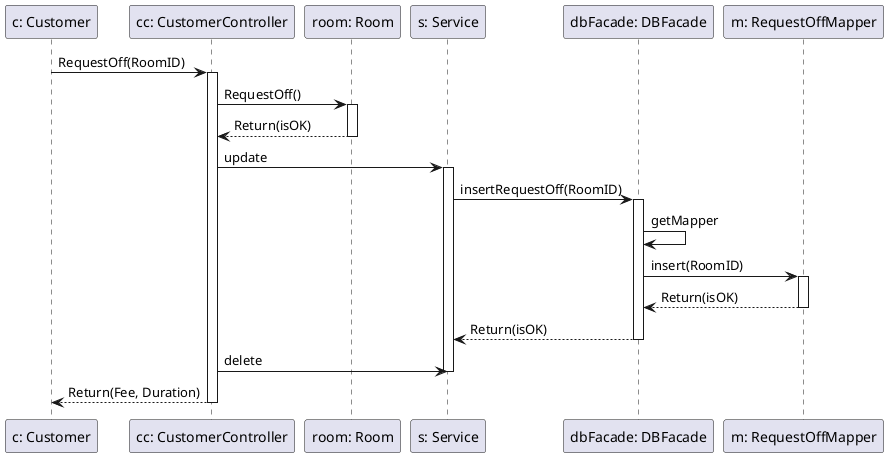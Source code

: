 @startuml RequestOn

participant c as "c: Customer" order 1

participant cc as "cc: CustomerController" order 2

participant s as "s: Service" order 4

participant room as "room: Room" order 3

participant db as "dbFacade: DBFacade" order 5

participant m as "m: RequestOffMapper" order 6

c -> cc: RequestOff(RoomID)

activate cc

cc -> room: RequestOff()
activate room
cc <-- room: Return(isOK)
deactivate room

cc -> s: update
activate s
s -> db: insertRequestOff(RoomID)
activate db
db -> db: getMapper
db -> m: insert(RoomID)
activate m
db <-- m: Return(isOK)
deactivate m
s <-- db: Return(isOK)
deactivate db

cc -> s: delete
deactivate s

c <-- cc: Return(Fee, Duration)

deactivate cc

@enduml